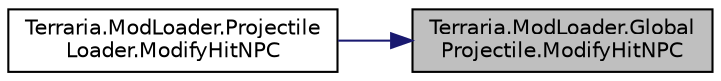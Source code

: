 digraph "Terraria.ModLoader.GlobalProjectile.ModifyHitNPC"
{
 // LATEX_PDF_SIZE
  edge [fontname="Helvetica",fontsize="10",labelfontname="Helvetica",labelfontsize="10"];
  node [fontname="Helvetica",fontsize="10",shape=record];
  rankdir="RL";
  Node1 [label="Terraria.ModLoader.Global\lProjectile.ModifyHitNPC",height=0.2,width=0.4,color="black", fillcolor="grey75", style="filled", fontcolor="black",tooltip="Allows you to modify the damage, knockback, etc., that a projectile does to an NPC...."];
  Node1 -> Node2 [dir="back",color="midnightblue",fontsize="10",style="solid",fontname="Helvetica"];
  Node2 [label="Terraria.ModLoader.Projectile\lLoader.ModifyHitNPC",height=0.2,width=0.4,color="black", fillcolor="white", style="filled",URL="$class_terraria_1_1_mod_loader_1_1_projectile_loader.html#a495244a3fdb2dfdb6b299ab70bb6a2ef",tooltip=" "];
}
